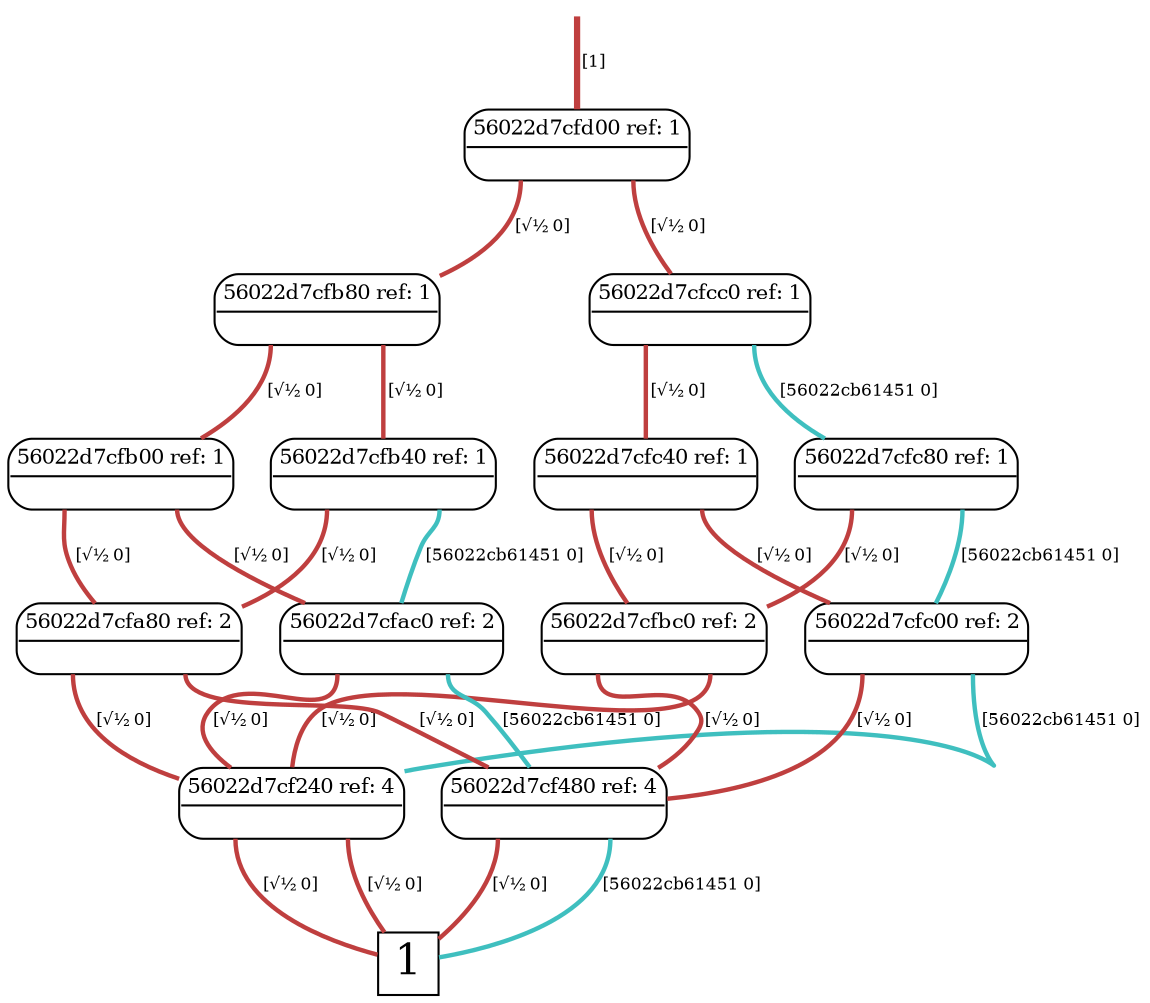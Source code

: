digraph "DD" {graph[];node[shape=plain];edge[arrowhead=none]
root [label="",shape=point,style=invis]
t [label=<<font point-size="20">1</font>>,shape=box,tooltip="1",width=0.3,height=0.3]
root->949888[penwidth="3",tooltip="1" color="0.000 0.667 0.750",label=<<font point-size="8">&nbsp;[1]</font>>]
949888[label=<<font point-size="10"><table border="1" cellspacing="0" cellpadding="2" style="rounded"><tr><td colspan="2" border="1" sides="B">56022d7cfd00 ref: 1</td></tr><tr><td port="0" href="javascript:;" border="0" tooltip="0.7071"><font color="white">&nbsp;0 </font></td><td port="1" href="javascript:;" border="0" tooltip="0.7071"><font color="white">&nbsp;0 </font></td></tr></table></font>>,tooltip="56022d7cfd00"]
949888:1:s->949856[penwidth="2.12132",tooltip="0.7071" color="0.000 0.667 0.750",label=<<font point-size="8">&nbsp;[√½ 0]</font>>]
949888:0:s->949696[penwidth="2.12132",tooltip="0.7071" color="0.000 0.667 0.750",label=<<font point-size="8">&nbsp;[√½ 0]</font>>]
949856[label=<<font point-size="10"><table border="1" cellspacing="0" cellpadding="2" style="rounded"><tr><td colspan="2" border="1" sides="B">56022d7cfcc0 ref: 1</td></tr><tr><td port="0" href="javascript:;" border="0" tooltip="0.7071"><font color="white">&nbsp;0 </font></td><td port="1" href="javascript:;" border="0" tooltip="-0.7071"><font color="white">&nbsp;0 </font></td></tr></table></font>>,tooltip="56022d7cfcc0"]
949856:1:s->949824[penwidth="2.12132",tooltip="-0.7071" color="0.500 0.667 0.750",label=<<font point-size="8">&nbsp;[56022cb61451 0]</font>>]
949856:0:s->949792[penwidth="2.12132",tooltip="0.7071" color="0.000 0.667 0.750",label=<<font point-size="8">&nbsp;[√½ 0]</font>>]
949696[label=<<font point-size="10"><table border="1" cellspacing="0" cellpadding="2" style="rounded"><tr><td colspan="2" border="1" sides="B">56022d7cfb80 ref: 1</td></tr><tr><td port="0" href="javascript:;" border="0" tooltip="0.7071"><font color="white">&nbsp;0 </font></td><td port="1" href="javascript:;" border="0" tooltip="0.7071"><font color="white">&nbsp;0 </font></td></tr></table></font>>,tooltip="56022d7cfb80"]
949696:1:s->949664[penwidth="2.12132",tooltip="0.7071" color="0.000 0.667 0.750",label=<<font point-size="8">&nbsp;[√½ 0]</font>>]
949696:0:s->949632[penwidth="2.12132",tooltip="0.7071" color="0.000 0.667 0.750",label=<<font point-size="8">&nbsp;[√½ 0]</font>>]
949824[label=<<font point-size="10"><table border="1" cellspacing="0" cellpadding="2" style="rounded"><tr><td colspan="2" border="1" sides="B">56022d7cfc80 ref: 1</td></tr><tr><td port="0" href="javascript:;" border="0" tooltip="0.7071"><font color="white">&nbsp;0 </font></td><td port="1" href="javascript:;" border="0" tooltip="-0.7071"><font color="white">&nbsp;0 </font></td></tr></table></font>>,tooltip="56022d7cfc80"]
949824:1:s->949760[penwidth="2.12132",tooltip="-0.7071" color="0.500 0.667 0.750",label=<<font point-size="8">&nbsp;[56022cb61451 0]</font>>]
949824:0:s->949728[penwidth="2.12132",tooltip="0.7071" color="0.000 0.667 0.750",label=<<font point-size="8">&nbsp;[√½ 0]</font>>]
949664[label=<<font point-size="10"><table border="1" cellspacing="0" cellpadding="2" style="rounded"><tr><td colspan="2" border="1" sides="B">56022d7cfb40 ref: 1</td></tr><tr><td port="0" href="javascript:;" border="0" tooltip="0.7071"><font color="white">&nbsp;0 </font></td><td port="1" href="javascript:;" border="0" tooltip="-0.7071"><font color="white">&nbsp;0 </font></td></tr></table></font>>,tooltip="56022d7cfb40"]
949664:1:s->949600[penwidth="2.12132",tooltip="-0.7071" color="0.500 0.667 0.750",label=<<font point-size="8">&nbsp;[56022cb61451 0]</font>>]
949664:0:s->949568[penwidth="2.12132",tooltip="0.7071" color="0.000 0.667 0.750",label=<<font point-size="8">&nbsp;[√½ 0]</font>>]
949632[label=<<font point-size="10"><table border="1" cellspacing="0" cellpadding="2" style="rounded"><tr><td colspan="2" border="1" sides="B">56022d7cfb00 ref: 1</td></tr><tr><td port="0" href="javascript:;" border="0" tooltip="0.7071"><font color="white">&nbsp;0 </font></td><td port="1" href="javascript:;" border="0" tooltip="0.7071"><font color="white">&nbsp;0 </font></td></tr></table></font>>,tooltip="56022d7cfb00"]
949632:1:s->949600[penwidth="2.12132",tooltip="0.7071" color="0.000 0.667 0.750",label=<<font point-size="8">&nbsp;[√½ 0]</font>>]
949632:0:s->949568[penwidth="2.12132",tooltip="0.7071" color="0.000 0.667 0.750",label=<<font point-size="8">&nbsp;[√½ 0]</font>>]
949792[label=<<font point-size="10"><table border="1" cellspacing="0" cellpadding="2" style="rounded"><tr><td colspan="2" border="1" sides="B">56022d7cfc40 ref: 1</td></tr><tr><td port="0" href="javascript:;" border="0" tooltip="0.7071"><font color="white">&nbsp;0 </font></td><td port="1" href="javascript:;" border="0" tooltip="0.7071"><font color="white">&nbsp;0 </font></td></tr></table></font>>,tooltip="56022d7cfc40"]
949792:1:s->949760[penwidth="2.12132",tooltip="0.7071" color="0.000 0.667 0.750",label=<<font point-size="8">&nbsp;[√½ 0]</font>>]
949792:0:s->949728[penwidth="2.12132",tooltip="0.7071" color="0.000 0.667 0.750",label=<<font point-size="8">&nbsp;[√½ 0]</font>>]
949728[label=<<font point-size="10"><table border="1" cellspacing="0" cellpadding="2" style="rounded"><tr><td colspan="2" border="1" sides="B">56022d7cfbc0 ref: 2</td></tr><tr><td port="0" href="javascript:;" border="0" tooltip="0.7071"><font color="white">&nbsp;0 </font></td><td port="1" href="javascript:;" border="0" tooltip="0.7071"><font color="white">&nbsp;0 </font></td></tr></table></font>>,tooltip="56022d7cfbc0"]
949728:1:s->948512[penwidth="2.12132",tooltip="0.7071" color="0.000 0.667 0.750",label=<<font point-size="8">&nbsp;[√½ 0]</font>>]
949728:0:s->948800[penwidth="2.12132",tooltip="0.7071" color="0.000 0.667 0.750",label=<<font point-size="8">&nbsp;[√½ 0]</font>>]
949600[label=<<font point-size="10"><table border="1" cellspacing="0" cellpadding="2" style="rounded"><tr><td colspan="2" border="1" sides="B">56022d7cfac0 ref: 2</td></tr><tr><td port="0" href="javascript:;" border="0" tooltip="0.7071"><font color="white">&nbsp;0 </font></td><td port="1" href="javascript:;" border="0" tooltip="-0.7071"><font color="white">&nbsp;0 </font></td></tr></table></font>>,tooltip="56022d7cfac0"]
949600:1:s->948800[penwidth="2.12132",tooltip="-0.7071" color="0.500 0.667 0.750",label=<<font point-size="8">&nbsp;[56022cb61451 0]</font>>]
949600:0:s->948512[penwidth="2.12132",tooltip="0.7071" color="0.000 0.667 0.750",label=<<font point-size="8">&nbsp;[√½ 0]</font>>]
949760[label=<<font point-size="10"><table border="1" cellspacing="0" cellpadding="2" style="rounded"><tr><td colspan="2" border="1" sides="B">56022d7cfc00 ref: 2</td></tr><tr><td port="0" href="javascript:;" border="0" tooltip="0.7071"><font color="white">&nbsp;0 </font></td><td port="1" href="javascript:;" border="0" tooltip="-0.7071"><font color="white">&nbsp;0 </font></td></tr></table></font>>,tooltip="56022d7cfc00"]
949760:1:s->948512[penwidth="2.12132",tooltip="-0.7071" color="0.500 0.667 0.750",label=<<font point-size="8">&nbsp;[56022cb61451 0]</font>>]
949760:0:s->948800[penwidth="2.12132",tooltip="0.7071" color="0.000 0.667 0.750",label=<<font point-size="8">&nbsp;[√½ 0]</font>>]
949568[label=<<font point-size="10"><table border="1" cellspacing="0" cellpadding="2" style="rounded"><tr><td colspan="2" border="1" sides="B">56022d7cfa80 ref: 2</td></tr><tr><td port="0" href="javascript:;" border="0" tooltip="0.7071"><font color="white">&nbsp;0 </font></td><td port="1" href="javascript:;" border="0" tooltip="0.7071"><font color="white">&nbsp;0 </font></td></tr></table></font>>,tooltip="56022d7cfa80"]
949568:1:s->948800[penwidth="2.12132",tooltip="0.7071" color="0.000 0.667 0.750",label=<<font point-size="8">&nbsp;[√½ 0]</font>>]
949568:0:s->948512[penwidth="2.12132",tooltip="0.7071" color="0.000 0.667 0.750",label=<<font point-size="8">&nbsp;[√½ 0]</font>>]
948800[label=<<font point-size="10"><table border="1" cellspacing="0" cellpadding="2" style="rounded"><tr><td colspan="2" border="1" sides="B">56022d7cf480 ref: 4</td></tr><tr><td port="0" href="javascript:;" border="0" tooltip="0.7071"><font color="white">&nbsp;0 </font></td><td port="1" href="javascript:;" border="0" tooltip="-0.7071"><font color="white">&nbsp;0 </font></td></tr></table></font>>,tooltip="56022d7cf480"]
948800:1:s->t[penwidth="2.12132",tooltip="-0.7071" color="0.500 0.667 0.750",label=<<font point-size="8">&nbsp;[56022cb61451 0]</font>>]
948800:0:s->t[penwidth="2.12132",tooltip="0.7071" color="0.000 0.667 0.750",label=<<font point-size="8">&nbsp;[√½ 0]</font>>]
948512[label=<<font point-size="10"><table border="1" cellspacing="0" cellpadding="2" style="rounded"><tr><td colspan="2" border="1" sides="B">56022d7cf240 ref: 4</td></tr><tr><td port="0" href="javascript:;" border="0" tooltip="0.7071"><font color="white">&nbsp;0 </font></td><td port="1" href="javascript:;" border="0" tooltip="0.7071"><font color="white">&nbsp;0 </font></td></tr></table></font>>,tooltip="56022d7cf240"]
948512:1:s->t[penwidth="2.12132",tooltip="0.7071" color="0.000 0.667 0.750",label=<<font point-size="8">&nbsp;[√½ 0]</font>>]
948512:0:s->t[penwidth="2.12132",tooltip="0.7071" color="0.000 0.667 0.750",label=<<font point-size="8">&nbsp;[√½ 0]</font>>]
}
